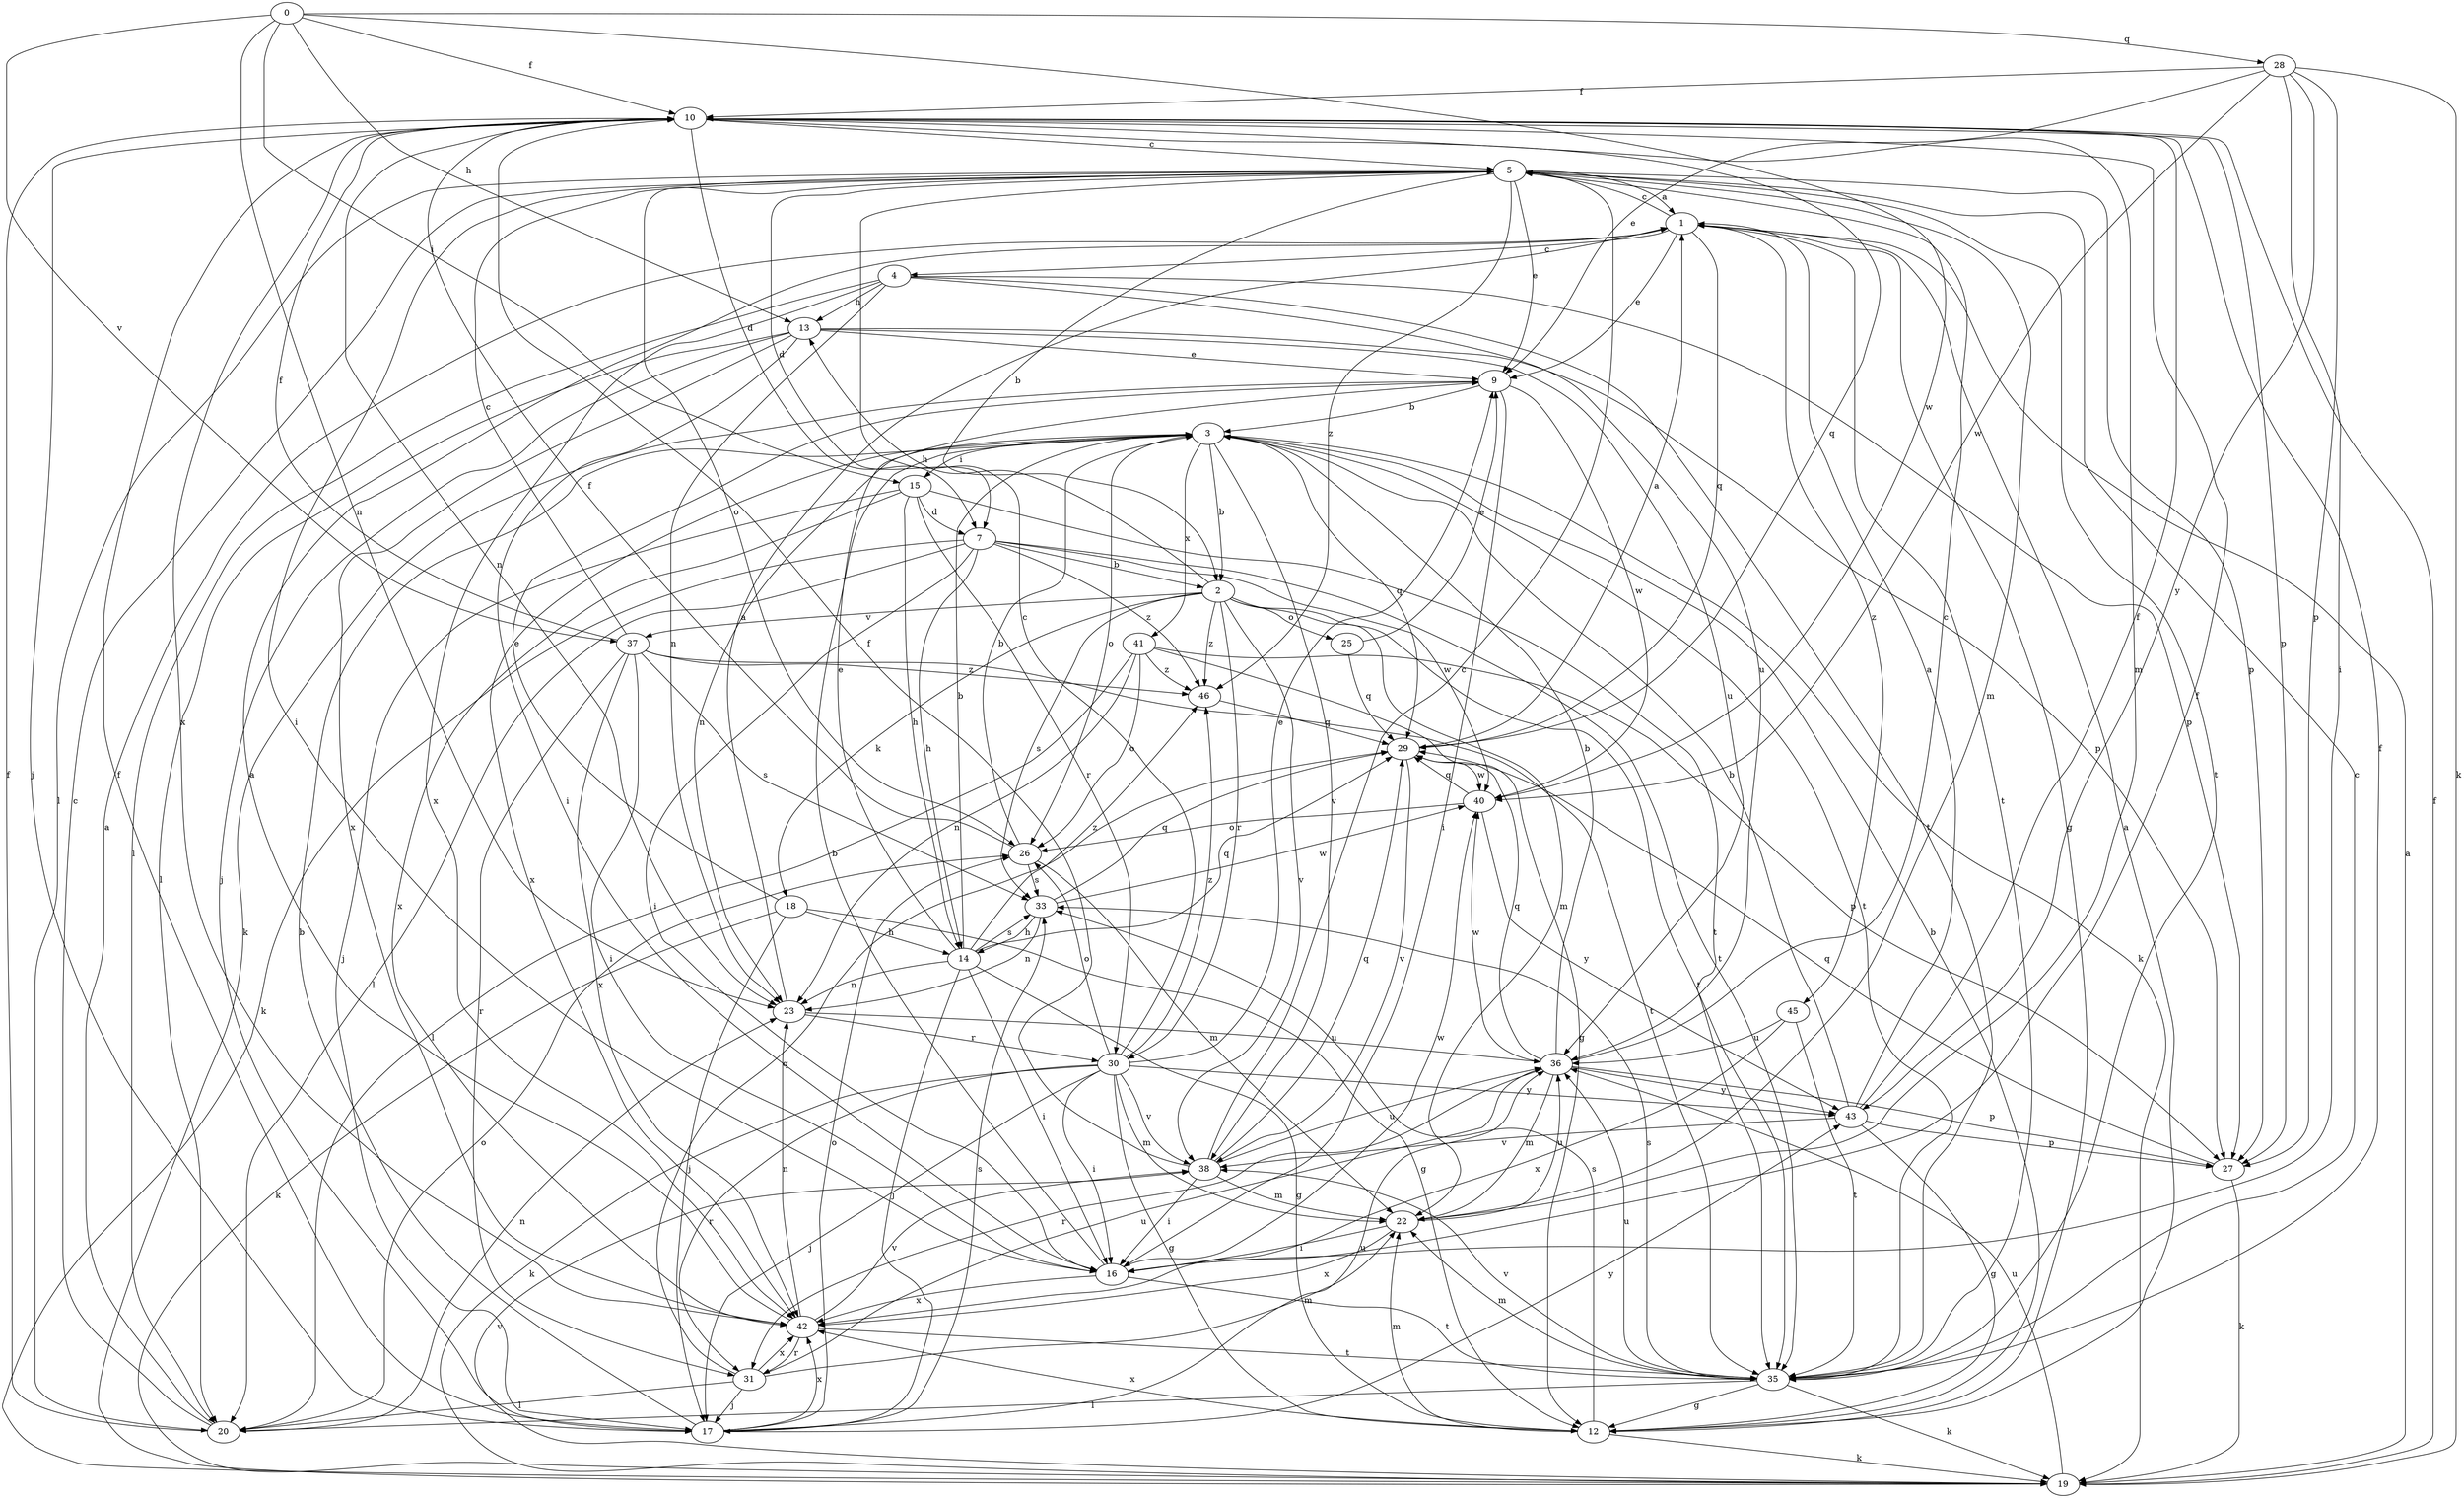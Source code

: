 strict digraph  {
0;
1;
2;
3;
4;
5;
7;
9;
10;
12;
13;
14;
15;
16;
17;
18;
19;
20;
22;
23;
25;
26;
27;
28;
29;
30;
31;
33;
35;
36;
37;
38;
40;
41;
42;
43;
45;
46;
0 -> 10  [label=f];
0 -> 13  [label=h];
0 -> 15  [label=i];
0 -> 23  [label=n];
0 -> 28  [label=q];
0 -> 37  [label=v];
0 -> 40  [label=w];
1 -> 4  [label=c];
1 -> 5  [label=c];
1 -> 9  [label=e];
1 -> 12  [label=g];
1 -> 29  [label=q];
1 -> 35  [label=t];
1 -> 45  [label=z];
2 -> 13  [label=h];
2 -> 18  [label=k];
2 -> 22  [label=m];
2 -> 25  [label=o];
2 -> 30  [label=r];
2 -> 33  [label=s];
2 -> 35  [label=t];
2 -> 37  [label=v];
2 -> 38  [label=v];
2 -> 46  [label=z];
3 -> 2  [label=b];
3 -> 15  [label=i];
3 -> 19  [label=k];
3 -> 23  [label=n];
3 -> 26  [label=o];
3 -> 29  [label=q];
3 -> 35  [label=t];
3 -> 38  [label=v];
3 -> 41  [label=x];
3 -> 42  [label=x];
4 -> 13  [label=h];
4 -> 20  [label=l];
4 -> 23  [label=n];
4 -> 27  [label=p];
4 -> 35  [label=t];
4 -> 36  [label=u];
4 -> 42  [label=x];
5 -> 1  [label=a];
5 -> 2  [label=b];
5 -> 7  [label=d];
5 -> 9  [label=e];
5 -> 16  [label=i];
5 -> 20  [label=l];
5 -> 22  [label=m];
5 -> 26  [label=o];
5 -> 27  [label=p];
5 -> 35  [label=t];
5 -> 46  [label=z];
7 -> 2  [label=b];
7 -> 14  [label=h];
7 -> 16  [label=i];
7 -> 19  [label=k];
7 -> 20  [label=l];
7 -> 35  [label=t];
7 -> 40  [label=w];
7 -> 46  [label=z];
9 -> 3  [label=b];
9 -> 16  [label=i];
9 -> 19  [label=k];
9 -> 40  [label=w];
10 -> 5  [label=c];
10 -> 7  [label=d];
10 -> 17  [label=j];
10 -> 22  [label=m];
10 -> 23  [label=n];
10 -> 27  [label=p];
10 -> 29  [label=q];
10 -> 42  [label=x];
12 -> 1  [label=a];
12 -> 3  [label=b];
12 -> 19  [label=k];
12 -> 22  [label=m];
12 -> 33  [label=s];
12 -> 42  [label=x];
13 -> 9  [label=e];
13 -> 16  [label=i];
13 -> 17  [label=j];
13 -> 20  [label=l];
13 -> 27  [label=p];
13 -> 36  [label=u];
13 -> 42  [label=x];
14 -> 3  [label=b];
14 -> 9  [label=e];
14 -> 12  [label=g];
14 -> 16  [label=i];
14 -> 17  [label=j];
14 -> 23  [label=n];
14 -> 29  [label=q];
14 -> 33  [label=s];
14 -> 46  [label=z];
15 -> 7  [label=d];
15 -> 14  [label=h];
15 -> 17  [label=j];
15 -> 30  [label=r];
15 -> 35  [label=t];
15 -> 42  [label=x];
16 -> 3  [label=b];
16 -> 10  [label=f];
16 -> 35  [label=t];
16 -> 40  [label=w];
16 -> 42  [label=x];
17 -> 3  [label=b];
17 -> 10  [label=f];
17 -> 26  [label=o];
17 -> 33  [label=s];
17 -> 36  [label=u];
17 -> 42  [label=x];
17 -> 43  [label=y];
18 -> 9  [label=e];
18 -> 12  [label=g];
18 -> 14  [label=h];
18 -> 17  [label=j];
18 -> 19  [label=k];
19 -> 1  [label=a];
19 -> 10  [label=f];
19 -> 36  [label=u];
19 -> 38  [label=v];
20 -> 1  [label=a];
20 -> 5  [label=c];
20 -> 10  [label=f];
20 -> 23  [label=n];
20 -> 26  [label=o];
22 -> 16  [label=i];
22 -> 36  [label=u];
22 -> 42  [label=x];
23 -> 1  [label=a];
23 -> 30  [label=r];
23 -> 36  [label=u];
25 -> 9  [label=e];
25 -> 29  [label=q];
26 -> 3  [label=b];
26 -> 10  [label=f];
26 -> 22  [label=m];
26 -> 33  [label=s];
27 -> 19  [label=k];
27 -> 29  [label=q];
28 -> 9  [label=e];
28 -> 10  [label=f];
28 -> 16  [label=i];
28 -> 19  [label=k];
28 -> 27  [label=p];
28 -> 40  [label=w];
28 -> 43  [label=y];
29 -> 1  [label=a];
29 -> 38  [label=v];
29 -> 40  [label=w];
30 -> 5  [label=c];
30 -> 9  [label=e];
30 -> 12  [label=g];
30 -> 16  [label=i];
30 -> 17  [label=j];
30 -> 19  [label=k];
30 -> 22  [label=m];
30 -> 26  [label=o];
30 -> 31  [label=r];
30 -> 38  [label=v];
30 -> 43  [label=y];
30 -> 46  [label=z];
31 -> 17  [label=j];
31 -> 20  [label=l];
31 -> 22  [label=m];
31 -> 29  [label=q];
31 -> 36  [label=u];
31 -> 42  [label=x];
33 -> 14  [label=h];
33 -> 23  [label=n];
33 -> 29  [label=q];
33 -> 40  [label=w];
35 -> 5  [label=c];
35 -> 10  [label=f];
35 -> 12  [label=g];
35 -> 19  [label=k];
35 -> 20  [label=l];
35 -> 22  [label=m];
35 -> 33  [label=s];
35 -> 36  [label=u];
35 -> 38  [label=v];
36 -> 3  [label=b];
36 -> 5  [label=c];
36 -> 22  [label=m];
36 -> 27  [label=p];
36 -> 29  [label=q];
36 -> 31  [label=r];
36 -> 40  [label=w];
36 -> 43  [label=y];
37 -> 5  [label=c];
37 -> 10  [label=f];
37 -> 16  [label=i];
37 -> 31  [label=r];
37 -> 33  [label=s];
37 -> 35  [label=t];
37 -> 42  [label=x];
37 -> 46  [label=z];
38 -> 5  [label=c];
38 -> 10  [label=f];
38 -> 16  [label=i];
38 -> 22  [label=m];
38 -> 29  [label=q];
38 -> 36  [label=u];
40 -> 26  [label=o];
40 -> 29  [label=q];
40 -> 43  [label=y];
41 -> 12  [label=g];
41 -> 20  [label=l];
41 -> 23  [label=n];
41 -> 26  [label=o];
41 -> 27  [label=p];
41 -> 46  [label=z];
42 -> 1  [label=a];
42 -> 23  [label=n];
42 -> 31  [label=r];
42 -> 35  [label=t];
42 -> 38  [label=v];
43 -> 1  [label=a];
43 -> 3  [label=b];
43 -> 10  [label=f];
43 -> 12  [label=g];
43 -> 27  [label=p];
43 -> 38  [label=v];
45 -> 35  [label=t];
45 -> 36  [label=u];
45 -> 42  [label=x];
46 -> 29  [label=q];
}

